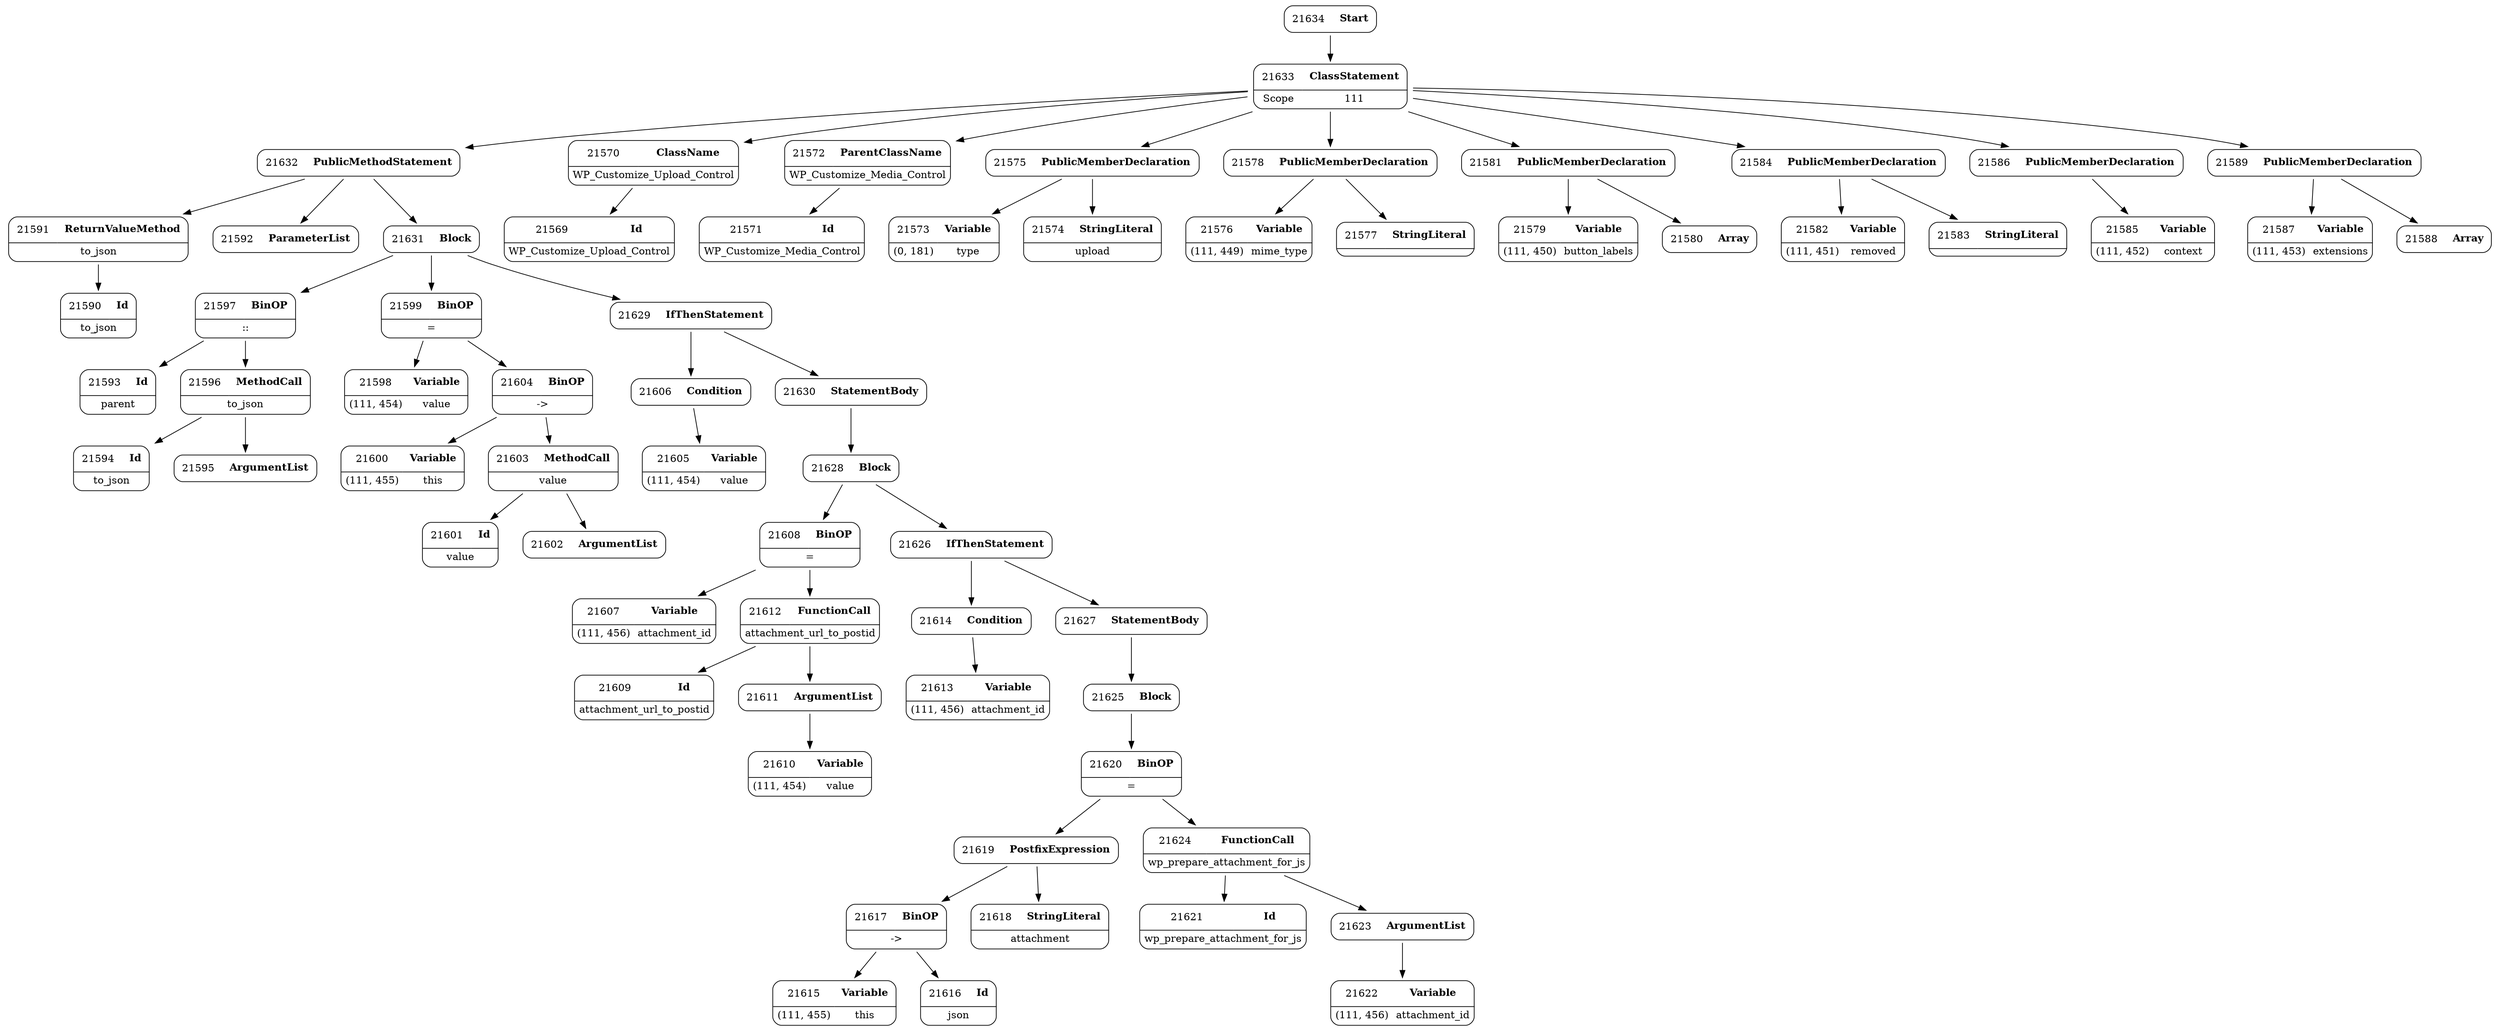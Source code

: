 digraph ast {
node [shape=none];
21632 [label=<<TABLE border='1' cellspacing='0' cellpadding='10' style='rounded' ><TR><TD border='0'>21632</TD><TD border='0'><B>PublicMethodStatement</B></TD></TR></TABLE>>];
21632 -> 21591 [weight=2];
21632 -> 21592 [weight=2];
21632 -> 21631 [weight=2];
21633 [label=<<TABLE border='1' cellspacing='0' cellpadding='10' style='rounded' ><TR><TD border='0'>21633</TD><TD border='0'><B>ClassStatement</B></TD></TR><HR/><TR><TD border='0' cellpadding='5'>Scope</TD><TD border='0' cellpadding='5'>111</TD></TR></TABLE>>];
21633 -> 21570 [weight=2];
21633 -> 21572 [weight=2];
21633 -> 21575 [weight=2];
21633 -> 21578 [weight=2];
21633 -> 21581 [weight=2];
21633 -> 21584 [weight=2];
21633 -> 21586 [weight=2];
21633 -> 21589 [weight=2];
21633 -> 21632 [weight=2];
21634 [label=<<TABLE border='1' cellspacing='0' cellpadding='10' style='rounded' ><TR><TD border='0'>21634</TD><TD border='0'><B>Start</B></TD></TR></TABLE>>];
21634 -> 21633 [weight=2];
21569 [label=<<TABLE border='1' cellspacing='0' cellpadding='10' style='rounded' ><TR><TD border='0'>21569</TD><TD border='0'><B>Id</B></TD></TR><HR/><TR><TD border='0' cellpadding='5' colspan='2'>WP_Customize_Upload_Control</TD></TR></TABLE>>];
21570 [label=<<TABLE border='1' cellspacing='0' cellpadding='10' style='rounded' ><TR><TD border='0'>21570</TD><TD border='0'><B>ClassName</B></TD></TR><HR/><TR><TD border='0' cellpadding='5' colspan='2'>WP_Customize_Upload_Control</TD></TR></TABLE>>];
21570 -> 21569 [weight=2];
21571 [label=<<TABLE border='1' cellspacing='0' cellpadding='10' style='rounded' ><TR><TD border='0'>21571</TD><TD border='0'><B>Id</B></TD></TR><HR/><TR><TD border='0' cellpadding='5' colspan='2'>WP_Customize_Media_Control</TD></TR></TABLE>>];
21572 [label=<<TABLE border='1' cellspacing='0' cellpadding='10' style='rounded' ><TR><TD border='0'>21572</TD><TD border='0'><B>ParentClassName</B></TD></TR><HR/><TR><TD border='0' cellpadding='5' colspan='2'>WP_Customize_Media_Control</TD></TR></TABLE>>];
21572 -> 21571 [weight=2];
21573 [label=<<TABLE border='1' cellspacing='0' cellpadding='10' style='rounded' ><TR><TD border='0'>21573</TD><TD border='0'><B>Variable</B></TD></TR><HR/><TR><TD border='0' cellpadding='5'>(0, 181)</TD><TD border='0' cellpadding='5'>type</TD></TR></TABLE>>];
21574 [label=<<TABLE border='1' cellspacing='0' cellpadding='10' style='rounded' ><TR><TD border='0'>21574</TD><TD border='0'><B>StringLiteral</B></TD></TR><HR/><TR><TD border='0' cellpadding='5' colspan='2'>upload</TD></TR></TABLE>>];
21575 [label=<<TABLE border='1' cellspacing='0' cellpadding='10' style='rounded' ><TR><TD border='0'>21575</TD><TD border='0'><B>PublicMemberDeclaration</B></TD></TR></TABLE>>];
21575 -> 21573 [weight=2];
21575 -> 21574 [weight=2];
21576 [label=<<TABLE border='1' cellspacing='0' cellpadding='10' style='rounded' ><TR><TD border='0'>21576</TD><TD border='0'><B>Variable</B></TD></TR><HR/><TR><TD border='0' cellpadding='5'>(111, 449)</TD><TD border='0' cellpadding='5'>mime_type</TD></TR></TABLE>>];
21577 [label=<<TABLE border='1' cellspacing='0' cellpadding='10' style='rounded' ><TR><TD border='0'>21577</TD><TD border='0'><B>StringLiteral</B></TD></TR><HR/><TR><TD border='0' cellpadding='5' colspan='2'></TD></TR></TABLE>>];
21578 [label=<<TABLE border='1' cellspacing='0' cellpadding='10' style='rounded' ><TR><TD border='0'>21578</TD><TD border='0'><B>PublicMemberDeclaration</B></TD></TR></TABLE>>];
21578 -> 21576 [weight=2];
21578 -> 21577 [weight=2];
21579 [label=<<TABLE border='1' cellspacing='0' cellpadding='10' style='rounded' ><TR><TD border='0'>21579</TD><TD border='0'><B>Variable</B></TD></TR><HR/><TR><TD border='0' cellpadding='5'>(111, 450)</TD><TD border='0' cellpadding='5'>button_labels</TD></TR></TABLE>>];
21580 [label=<<TABLE border='1' cellspacing='0' cellpadding='10' style='rounded' ><TR><TD border='0'>21580</TD><TD border='0'><B>Array</B></TD></TR></TABLE>>];
21581 [label=<<TABLE border='1' cellspacing='0' cellpadding='10' style='rounded' ><TR><TD border='0'>21581</TD><TD border='0'><B>PublicMemberDeclaration</B></TD></TR></TABLE>>];
21581 -> 21579 [weight=2];
21581 -> 21580 [weight=2];
21582 [label=<<TABLE border='1' cellspacing='0' cellpadding='10' style='rounded' ><TR><TD border='0'>21582</TD><TD border='0'><B>Variable</B></TD></TR><HR/><TR><TD border='0' cellpadding='5'>(111, 451)</TD><TD border='0' cellpadding='5'>removed</TD></TR></TABLE>>];
21583 [label=<<TABLE border='1' cellspacing='0' cellpadding='10' style='rounded' ><TR><TD border='0'>21583</TD><TD border='0'><B>StringLiteral</B></TD></TR><HR/><TR><TD border='0' cellpadding='5' colspan='2'></TD></TR></TABLE>>];
21584 [label=<<TABLE border='1' cellspacing='0' cellpadding='10' style='rounded' ><TR><TD border='0'>21584</TD><TD border='0'><B>PublicMemberDeclaration</B></TD></TR></TABLE>>];
21584 -> 21582 [weight=2];
21584 -> 21583 [weight=2];
21585 [label=<<TABLE border='1' cellspacing='0' cellpadding='10' style='rounded' ><TR><TD border='0'>21585</TD><TD border='0'><B>Variable</B></TD></TR><HR/><TR><TD border='0' cellpadding='5'>(111, 452)</TD><TD border='0' cellpadding='5'>context</TD></TR></TABLE>>];
21586 [label=<<TABLE border='1' cellspacing='0' cellpadding='10' style='rounded' ><TR><TD border='0'>21586</TD><TD border='0'><B>PublicMemberDeclaration</B></TD></TR></TABLE>>];
21586 -> 21585 [weight=2];
21587 [label=<<TABLE border='1' cellspacing='0' cellpadding='10' style='rounded' ><TR><TD border='0'>21587</TD><TD border='0'><B>Variable</B></TD></TR><HR/><TR><TD border='0' cellpadding='5'>(111, 453)</TD><TD border='0' cellpadding='5'>extensions</TD></TR></TABLE>>];
21588 [label=<<TABLE border='1' cellspacing='0' cellpadding='10' style='rounded' ><TR><TD border='0'>21588</TD><TD border='0'><B>Array</B></TD></TR></TABLE>>];
21589 [label=<<TABLE border='1' cellspacing='0' cellpadding='10' style='rounded' ><TR><TD border='0'>21589</TD><TD border='0'><B>PublicMemberDeclaration</B></TD></TR></TABLE>>];
21589 -> 21587 [weight=2];
21589 -> 21588 [weight=2];
21590 [label=<<TABLE border='1' cellspacing='0' cellpadding='10' style='rounded' ><TR><TD border='0'>21590</TD><TD border='0'><B>Id</B></TD></TR><HR/><TR><TD border='0' cellpadding='5' colspan='2'>to_json</TD></TR></TABLE>>];
21591 [label=<<TABLE border='1' cellspacing='0' cellpadding='10' style='rounded' ><TR><TD border='0'>21591</TD><TD border='0'><B>ReturnValueMethod</B></TD></TR><HR/><TR><TD border='0' cellpadding='5' colspan='2'>to_json</TD></TR></TABLE>>];
21591 -> 21590 [weight=2];
21592 [label=<<TABLE border='1' cellspacing='0' cellpadding='10' style='rounded' ><TR><TD border='0'>21592</TD><TD border='0'><B>ParameterList</B></TD></TR></TABLE>>];
21593 [label=<<TABLE border='1' cellspacing='0' cellpadding='10' style='rounded' ><TR><TD border='0'>21593</TD><TD border='0'><B>Id</B></TD></TR><HR/><TR><TD border='0' cellpadding='5' colspan='2'>parent</TD></TR></TABLE>>];
21594 [label=<<TABLE border='1' cellspacing='0' cellpadding='10' style='rounded' ><TR><TD border='0'>21594</TD><TD border='0'><B>Id</B></TD></TR><HR/><TR><TD border='0' cellpadding='5' colspan='2'>to_json</TD></TR></TABLE>>];
21595 [label=<<TABLE border='1' cellspacing='0' cellpadding='10' style='rounded' ><TR><TD border='0'>21595</TD><TD border='0'><B>ArgumentList</B></TD></TR></TABLE>>];
21596 [label=<<TABLE border='1' cellspacing='0' cellpadding='10' style='rounded' ><TR><TD border='0'>21596</TD><TD border='0'><B>MethodCall</B></TD></TR><HR/><TR><TD border='0' cellpadding='5' colspan='2'>to_json</TD></TR></TABLE>>];
21596 -> 21594 [weight=2];
21596 -> 21595 [weight=2];
21597 [label=<<TABLE border='1' cellspacing='0' cellpadding='10' style='rounded' ><TR><TD border='0'>21597</TD><TD border='0'><B>BinOP</B></TD></TR><HR/><TR><TD border='0' cellpadding='5' colspan='2'>::</TD></TR></TABLE>>];
21597 -> 21593 [weight=2];
21597 -> 21596 [weight=2];
21598 [label=<<TABLE border='1' cellspacing='0' cellpadding='10' style='rounded' ><TR><TD border='0'>21598</TD><TD border='0'><B>Variable</B></TD></TR><HR/><TR><TD border='0' cellpadding='5'>(111, 454)</TD><TD border='0' cellpadding='5'>value</TD></TR></TABLE>>];
21599 [label=<<TABLE border='1' cellspacing='0' cellpadding='10' style='rounded' ><TR><TD border='0'>21599</TD><TD border='0'><B>BinOP</B></TD></TR><HR/><TR><TD border='0' cellpadding='5' colspan='2'>=</TD></TR></TABLE>>];
21599 -> 21598 [weight=2];
21599 -> 21604 [weight=2];
21600 [label=<<TABLE border='1' cellspacing='0' cellpadding='10' style='rounded' ><TR><TD border='0'>21600</TD><TD border='0'><B>Variable</B></TD></TR><HR/><TR><TD border='0' cellpadding='5'>(111, 455)</TD><TD border='0' cellpadding='5'>this</TD></TR></TABLE>>];
21601 [label=<<TABLE border='1' cellspacing='0' cellpadding='10' style='rounded' ><TR><TD border='0'>21601</TD><TD border='0'><B>Id</B></TD></TR><HR/><TR><TD border='0' cellpadding='5' colspan='2'>value</TD></TR></TABLE>>];
21602 [label=<<TABLE border='1' cellspacing='0' cellpadding='10' style='rounded' ><TR><TD border='0'>21602</TD><TD border='0'><B>ArgumentList</B></TD></TR></TABLE>>];
21603 [label=<<TABLE border='1' cellspacing='0' cellpadding='10' style='rounded' ><TR><TD border='0'>21603</TD><TD border='0'><B>MethodCall</B></TD></TR><HR/><TR><TD border='0' cellpadding='5' colspan='2'>value</TD></TR></TABLE>>];
21603 -> 21601 [weight=2];
21603 -> 21602 [weight=2];
21604 [label=<<TABLE border='1' cellspacing='0' cellpadding='10' style='rounded' ><TR><TD border='0'>21604</TD><TD border='0'><B>BinOP</B></TD></TR><HR/><TR><TD border='0' cellpadding='5' colspan='2'>-&gt;</TD></TR></TABLE>>];
21604 -> 21600 [weight=2];
21604 -> 21603 [weight=2];
21605 [label=<<TABLE border='1' cellspacing='0' cellpadding='10' style='rounded' ><TR><TD border='0'>21605</TD><TD border='0'><B>Variable</B></TD></TR><HR/><TR><TD border='0' cellpadding='5'>(111, 454)</TD><TD border='0' cellpadding='5'>value</TD></TR></TABLE>>];
21606 [label=<<TABLE border='1' cellspacing='0' cellpadding='10' style='rounded' ><TR><TD border='0'>21606</TD><TD border='0'><B>Condition</B></TD></TR></TABLE>>];
21606 -> 21605 [weight=2];
21607 [label=<<TABLE border='1' cellspacing='0' cellpadding='10' style='rounded' ><TR><TD border='0'>21607</TD><TD border='0'><B>Variable</B></TD></TR><HR/><TR><TD border='0' cellpadding='5'>(111, 456)</TD><TD border='0' cellpadding='5'>attachment_id</TD></TR></TABLE>>];
21608 [label=<<TABLE border='1' cellspacing='0' cellpadding='10' style='rounded' ><TR><TD border='0'>21608</TD><TD border='0'><B>BinOP</B></TD></TR><HR/><TR><TD border='0' cellpadding='5' colspan='2'>=</TD></TR></TABLE>>];
21608 -> 21607 [weight=2];
21608 -> 21612 [weight=2];
21609 [label=<<TABLE border='1' cellspacing='0' cellpadding='10' style='rounded' ><TR><TD border='0'>21609</TD><TD border='0'><B>Id</B></TD></TR><HR/><TR><TD border='0' cellpadding='5' colspan='2'>attachment_url_to_postid</TD></TR></TABLE>>];
21610 [label=<<TABLE border='1' cellspacing='0' cellpadding='10' style='rounded' ><TR><TD border='0'>21610</TD><TD border='0'><B>Variable</B></TD></TR><HR/><TR><TD border='0' cellpadding='5'>(111, 454)</TD><TD border='0' cellpadding='5'>value</TD></TR></TABLE>>];
21611 [label=<<TABLE border='1' cellspacing='0' cellpadding='10' style='rounded' ><TR><TD border='0'>21611</TD><TD border='0'><B>ArgumentList</B></TD></TR></TABLE>>];
21611 -> 21610 [weight=2];
21612 [label=<<TABLE border='1' cellspacing='0' cellpadding='10' style='rounded' ><TR><TD border='0'>21612</TD><TD border='0'><B>FunctionCall</B></TD></TR><HR/><TR><TD border='0' cellpadding='5' colspan='2'>attachment_url_to_postid</TD></TR></TABLE>>];
21612 -> 21609 [weight=2];
21612 -> 21611 [weight=2];
21613 [label=<<TABLE border='1' cellspacing='0' cellpadding='10' style='rounded' ><TR><TD border='0'>21613</TD><TD border='0'><B>Variable</B></TD></TR><HR/><TR><TD border='0' cellpadding='5'>(111, 456)</TD><TD border='0' cellpadding='5'>attachment_id</TD></TR></TABLE>>];
21614 [label=<<TABLE border='1' cellspacing='0' cellpadding='10' style='rounded' ><TR><TD border='0'>21614</TD><TD border='0'><B>Condition</B></TD></TR></TABLE>>];
21614 -> 21613 [weight=2];
21615 [label=<<TABLE border='1' cellspacing='0' cellpadding='10' style='rounded' ><TR><TD border='0'>21615</TD><TD border='0'><B>Variable</B></TD></TR><HR/><TR><TD border='0' cellpadding='5'>(111, 455)</TD><TD border='0' cellpadding='5'>this</TD></TR></TABLE>>];
21616 [label=<<TABLE border='1' cellspacing='0' cellpadding='10' style='rounded' ><TR><TD border='0'>21616</TD><TD border='0'><B>Id</B></TD></TR><HR/><TR><TD border='0' cellpadding='5' colspan='2'>json</TD></TR></TABLE>>];
21617 [label=<<TABLE border='1' cellspacing='0' cellpadding='10' style='rounded' ><TR><TD border='0'>21617</TD><TD border='0'><B>BinOP</B></TD></TR><HR/><TR><TD border='0' cellpadding='5' colspan='2'>-&gt;</TD></TR></TABLE>>];
21617 -> 21615 [weight=2];
21617 -> 21616 [weight=2];
21618 [label=<<TABLE border='1' cellspacing='0' cellpadding='10' style='rounded' ><TR><TD border='0'>21618</TD><TD border='0'><B>StringLiteral</B></TD></TR><HR/><TR><TD border='0' cellpadding='5' colspan='2'>attachment</TD></TR></TABLE>>];
21619 [label=<<TABLE border='1' cellspacing='0' cellpadding='10' style='rounded' ><TR><TD border='0'>21619</TD><TD border='0'><B>PostfixExpression</B></TD></TR></TABLE>>];
21619 -> 21617 [weight=2];
21619 -> 21618 [weight=2];
21620 [label=<<TABLE border='1' cellspacing='0' cellpadding='10' style='rounded' ><TR><TD border='0'>21620</TD><TD border='0'><B>BinOP</B></TD></TR><HR/><TR><TD border='0' cellpadding='5' colspan='2'>=</TD></TR></TABLE>>];
21620 -> 21619 [weight=2];
21620 -> 21624 [weight=2];
21621 [label=<<TABLE border='1' cellspacing='0' cellpadding='10' style='rounded' ><TR><TD border='0'>21621</TD><TD border='0'><B>Id</B></TD></TR><HR/><TR><TD border='0' cellpadding='5' colspan='2'>wp_prepare_attachment_for_js</TD></TR></TABLE>>];
21622 [label=<<TABLE border='1' cellspacing='0' cellpadding='10' style='rounded' ><TR><TD border='0'>21622</TD><TD border='0'><B>Variable</B></TD></TR><HR/><TR><TD border='0' cellpadding='5'>(111, 456)</TD><TD border='0' cellpadding='5'>attachment_id</TD></TR></TABLE>>];
21623 [label=<<TABLE border='1' cellspacing='0' cellpadding='10' style='rounded' ><TR><TD border='0'>21623</TD><TD border='0'><B>ArgumentList</B></TD></TR></TABLE>>];
21623 -> 21622 [weight=2];
21624 [label=<<TABLE border='1' cellspacing='0' cellpadding='10' style='rounded' ><TR><TD border='0'>21624</TD><TD border='0'><B>FunctionCall</B></TD></TR><HR/><TR><TD border='0' cellpadding='5' colspan='2'>wp_prepare_attachment_for_js</TD></TR></TABLE>>];
21624 -> 21621 [weight=2];
21624 -> 21623 [weight=2];
21625 [label=<<TABLE border='1' cellspacing='0' cellpadding='10' style='rounded' ><TR><TD border='0'>21625</TD><TD border='0'><B>Block</B></TD></TR></TABLE>>];
21625 -> 21620 [weight=2];
21626 [label=<<TABLE border='1' cellspacing='0' cellpadding='10' style='rounded' ><TR><TD border='0'>21626</TD><TD border='0'><B>IfThenStatement</B></TD></TR></TABLE>>];
21626 -> 21614 [weight=2];
21626 -> 21627 [weight=2];
21627 [label=<<TABLE border='1' cellspacing='0' cellpadding='10' style='rounded' ><TR><TD border='0'>21627</TD><TD border='0'><B>StatementBody</B></TD></TR></TABLE>>];
21627 -> 21625 [weight=2];
21628 [label=<<TABLE border='1' cellspacing='0' cellpadding='10' style='rounded' ><TR><TD border='0'>21628</TD><TD border='0'><B>Block</B></TD></TR></TABLE>>];
21628 -> 21608 [weight=2];
21628 -> 21626 [weight=2];
21629 [label=<<TABLE border='1' cellspacing='0' cellpadding='10' style='rounded' ><TR><TD border='0'>21629</TD><TD border='0'><B>IfThenStatement</B></TD></TR></TABLE>>];
21629 -> 21606 [weight=2];
21629 -> 21630 [weight=2];
21630 [label=<<TABLE border='1' cellspacing='0' cellpadding='10' style='rounded' ><TR><TD border='0'>21630</TD><TD border='0'><B>StatementBody</B></TD></TR></TABLE>>];
21630 -> 21628 [weight=2];
21631 [label=<<TABLE border='1' cellspacing='0' cellpadding='10' style='rounded' ><TR><TD border='0'>21631</TD><TD border='0'><B>Block</B></TD></TR></TABLE>>];
21631 -> 21597 [weight=2];
21631 -> 21599 [weight=2];
21631 -> 21629 [weight=2];
}
